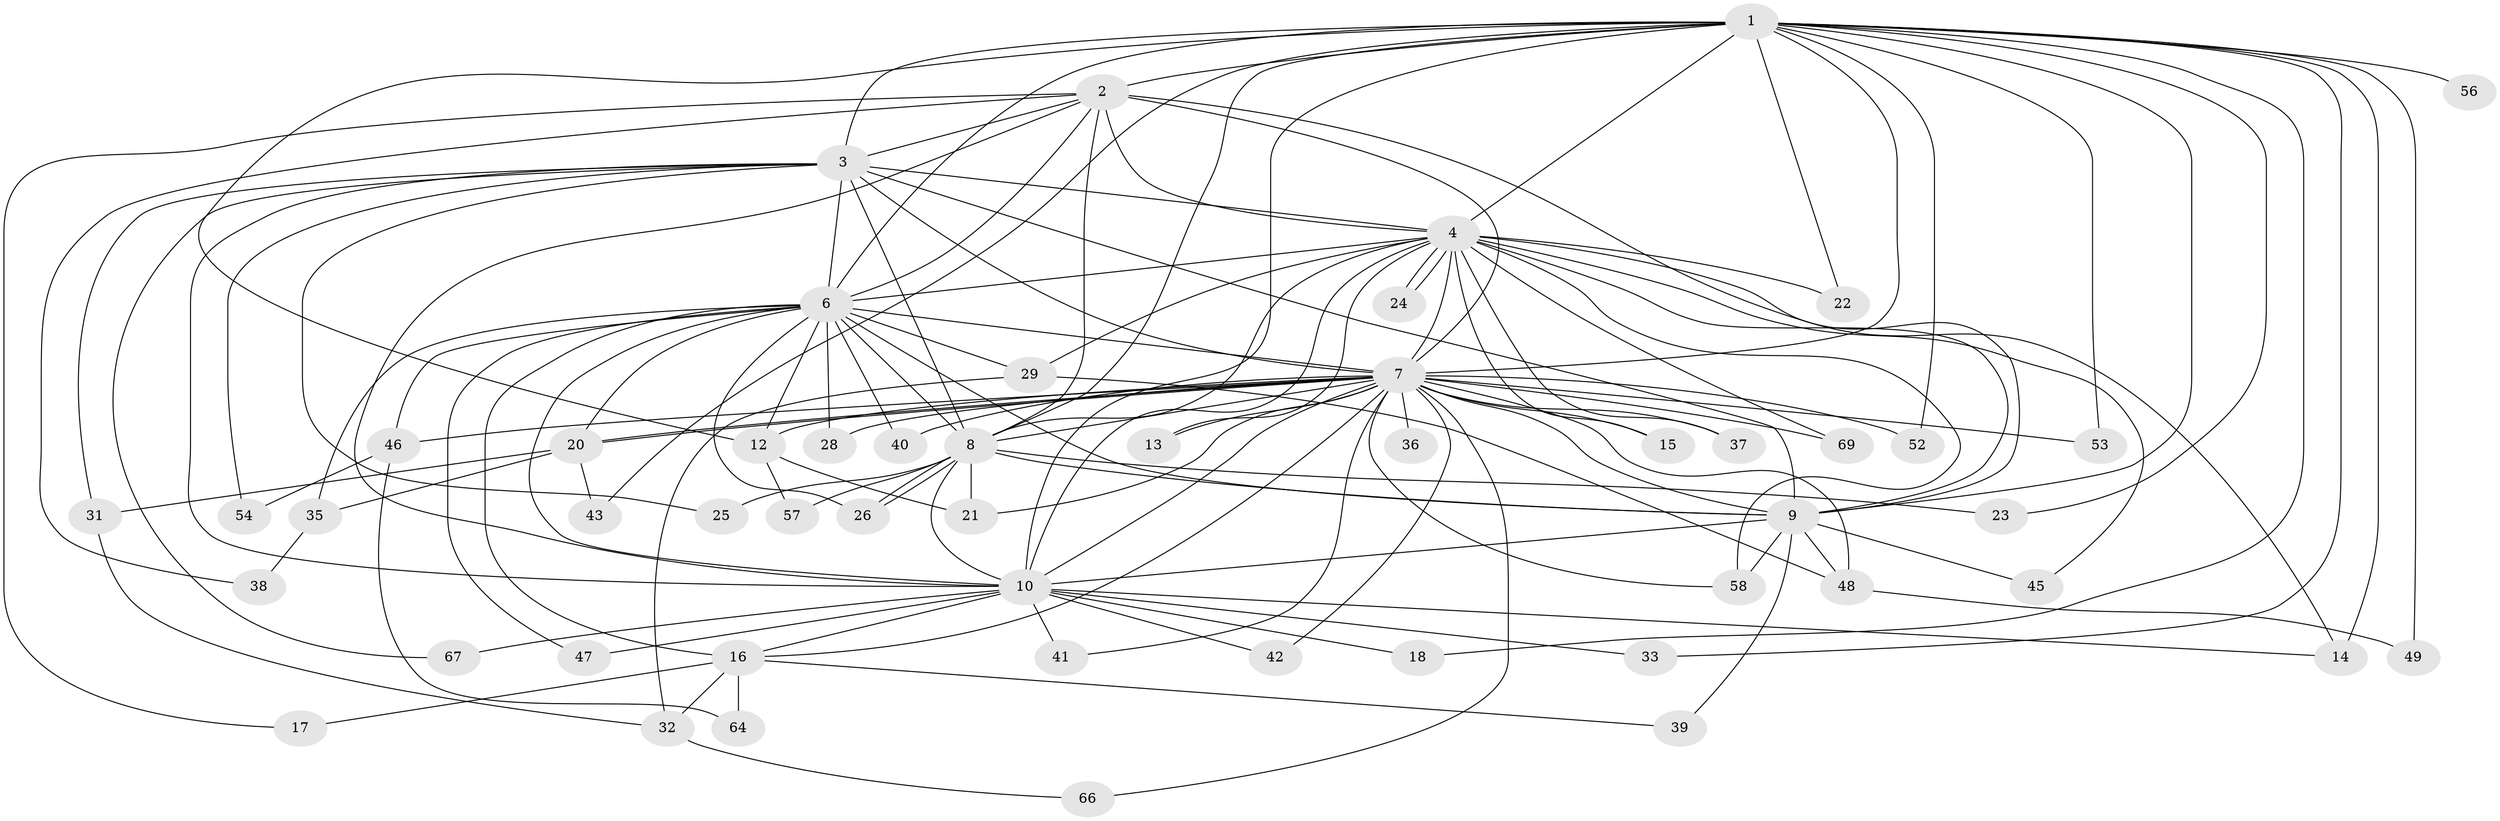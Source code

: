 // Generated by graph-tools (version 1.1) at 2025/23/03/03/25 07:23:43]
// undirected, 52 vertices, 129 edges
graph export_dot {
graph [start="1"]
  node [color=gray90,style=filled];
  1 [super="+5"];
  2 [super="+50"];
  3 [super="+30"];
  4 [super="+68"];
  6 [super="+60"];
  7 [super="+11"];
  8 [super="+51"];
  9 [super="+55"];
  10 [super="+62"];
  12 [super="+19"];
  13;
  14;
  15;
  16 [super="+63"];
  17;
  18;
  20 [super="+27"];
  21 [super="+34"];
  22;
  23;
  24;
  25;
  26;
  28 [super="+65"];
  29;
  31;
  32 [super="+44"];
  33;
  35;
  36;
  37;
  38;
  39;
  40;
  41;
  42;
  43;
  45;
  46;
  47;
  48 [super="+61"];
  49;
  52;
  53;
  54;
  56;
  57;
  58 [super="+59"];
  64;
  66;
  67;
  69;
  1 -- 2 [weight=2];
  1 -- 3 [weight=3];
  1 -- 4 [weight=2];
  1 -- 6 [weight=2];
  1 -- 7 [weight=2];
  1 -- 8 [weight=2];
  1 -- 9 [weight=2];
  1 -- 10 [weight=2];
  1 -- 33;
  1 -- 43;
  1 -- 52;
  1 -- 53;
  1 -- 14;
  1 -- 18;
  1 -- 22;
  1 -- 23;
  1 -- 49;
  1 -- 56;
  1 -- 12;
  2 -- 3;
  2 -- 4;
  2 -- 6;
  2 -- 7 [weight=2];
  2 -- 8;
  2 -- 9;
  2 -- 10;
  2 -- 17;
  2 -- 38;
  3 -- 4;
  3 -- 6;
  3 -- 7 [weight=2];
  3 -- 8;
  3 -- 9 [weight=2];
  3 -- 10;
  3 -- 25;
  3 -- 31;
  3 -- 54;
  3 -- 67;
  4 -- 6;
  4 -- 7 [weight=2];
  4 -- 8;
  4 -- 9;
  4 -- 10;
  4 -- 13;
  4 -- 14;
  4 -- 15;
  4 -- 22;
  4 -- 24;
  4 -- 24;
  4 -- 29;
  4 -- 37;
  4 -- 45;
  4 -- 58;
  4 -- 69;
  6 -- 7;
  6 -- 8;
  6 -- 9;
  6 -- 10;
  6 -- 12;
  6 -- 16;
  6 -- 28;
  6 -- 29;
  6 -- 35;
  6 -- 40;
  6 -- 46;
  6 -- 47;
  6 -- 26;
  6 -- 20;
  7 -- 8 [weight=2];
  7 -- 9;
  7 -- 10;
  7 -- 12;
  7 -- 15;
  7 -- 16;
  7 -- 20;
  7 -- 20;
  7 -- 36 [weight=2];
  7 -- 37;
  7 -- 40;
  7 -- 41;
  7 -- 42;
  7 -- 46;
  7 -- 53;
  7 -- 58;
  7 -- 69;
  7 -- 66;
  7 -- 13;
  7 -- 52;
  7 -- 28 [weight=2];
  7 -- 48;
  7 -- 21;
  8 -- 9;
  8 -- 10;
  8 -- 21;
  8 -- 23;
  8 -- 25;
  8 -- 26;
  8 -- 26;
  8 -- 57;
  9 -- 10;
  9 -- 39;
  9 -- 45;
  9 -- 48;
  9 -- 58;
  10 -- 18;
  10 -- 33;
  10 -- 41;
  10 -- 42;
  10 -- 47;
  10 -- 67;
  10 -- 14;
  10 -- 16;
  12 -- 21;
  12 -- 57;
  16 -- 17;
  16 -- 39;
  16 -- 64;
  16 -- 32;
  20 -- 35;
  20 -- 43;
  20 -- 31;
  29 -- 32;
  29 -- 48;
  31 -- 32;
  32 -- 66;
  35 -- 38;
  46 -- 54;
  46 -- 64;
  48 -- 49;
}
